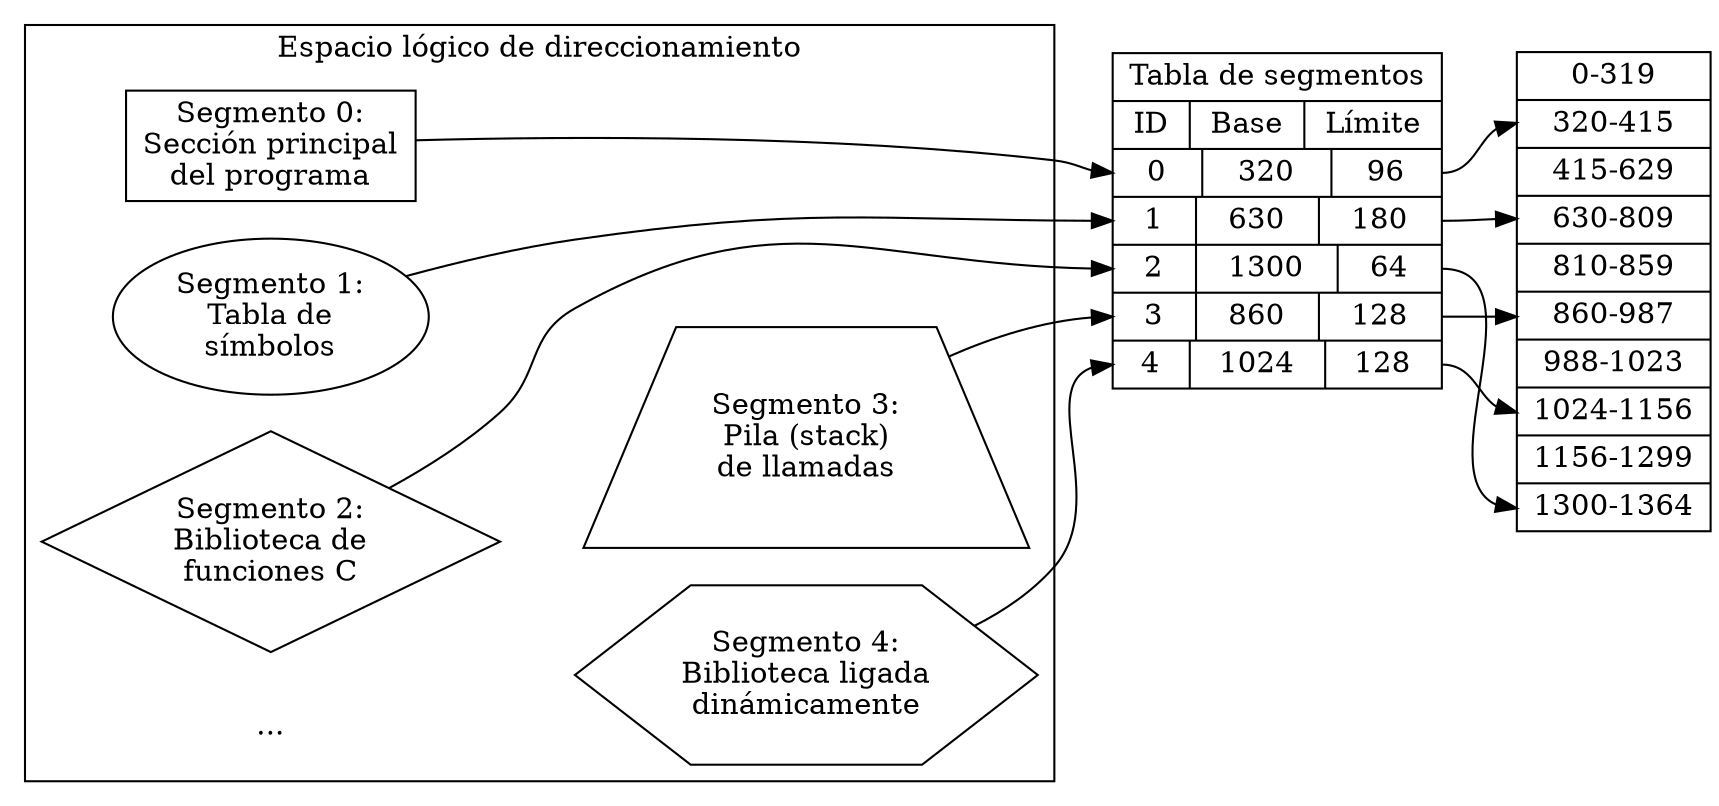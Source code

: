 #+begin_src dot :expots results :file ltxpng/segmentacion_de_memoria.dot
digraph G {
	rankdir="LR";
	
	layout = dot;
	subgraph cluster_logico {
		label = "Espacio lógico de direccionamiento";
		seg0 [shape=box, label = "Segmento 0:\nSección principal\ndel programa"];
		seg1 [shape=ellipse, label = "Segmento 1:\nTabla de\nsímbolos"];
		seg2 [shape=diamond, label = "Segmento 2:\nBiblioteca de\nfunciones C"];
		seg3 [shape=trapezium, label = "Segmento 3:\nPila (stack)\nde llamadas"];
		seg4 [shape=hexagon, label = "Segmento 4:\nBiblioteca ligada\ndinámicamente"];
		seg5 [shape=plaintext, label = "..."];
		seg1 -> seg3 [style=invis];
		seg2 -> seg4 [style=invis];
        }

	tabla [shape=record, label="Tabla de segmentos|{ID|Base|Límite}|{<0>0|320|<l0>96}|{<1>1|630|<l1>180}|{<2>2|1300|<l2>64}|{<3>3|860|<l3>128}|{<4>4|1024|<l4>128}"];
	//tabla [shape=record, label="{ID|<0>0|<1>1|<2>2|<3>3|<4>4}|{Base|320|630|1300|860|1024}|{Límite|<l0>96|<l1>630|<l2>64|<l3>128|<l4>128}"];

	fis [shape=record, label="0-319|<0>320-415|415-629|<1>630-809|810-859|<3>860-987|988-1023|<4>1024-1156|1156-1299|<2>1300-1364"];

	seg0 -> tabla:0;
	tabla:l0 -> fis:0;
	seg1 -> tabla:1;
	tabla:l1 -> fis:1;
	seg2 -> tabla:2;
	tabla:l2 -> fis:2;
	seg3 -> tabla:3;
	tabla:l3 -> fis:3;
	seg4 -> tabla:4;
	tabla:l4 -> fis:4;
}
#+end_src
